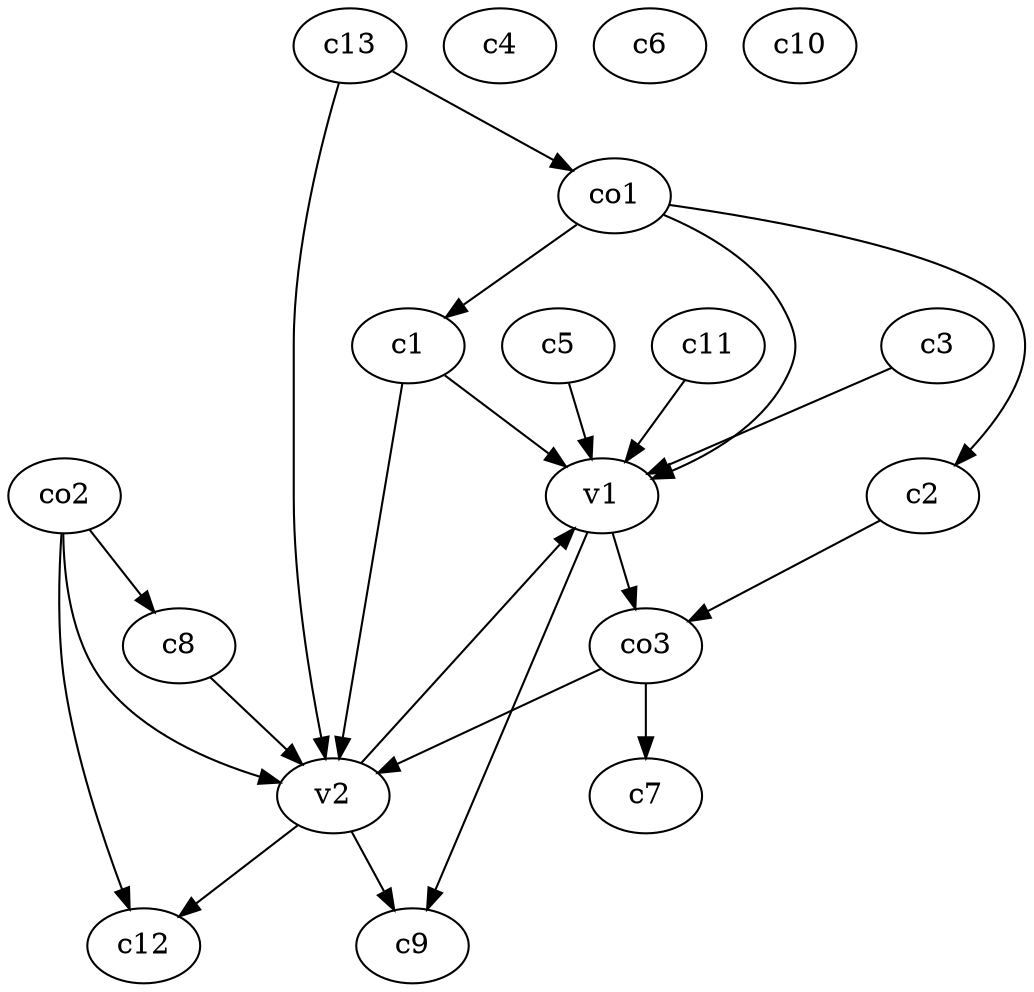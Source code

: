 strict digraph  {
c1;
c2;
c3;
c4;
c5;
c6;
c7;
c8;
c9;
c10;
c11;
c12;
c13;
v1;
v2;
co1;
co2;
co3;
c1 -> v1  [weight=1];
c1 -> v2  [weight=1];
c2 -> co3  [weight=1];
c3 -> v1  [weight=1];
c5 -> v1  [weight=1];
c8 -> v2  [weight=1];
c11 -> v1  [weight=1];
c13 -> v2  [weight=1];
c13 -> co1  [weight=1];
v1 -> c9  [weight=1];
v1 -> co3  [weight=1];
v2 -> c12  [weight=1];
v2 -> c9  [weight=1];
v2 -> v1  [weight=1];
co1 -> c1  [weight=1];
co1 -> c2  [weight=1];
co1 -> v1  [weight=1];
co2 -> c12  [weight=1];
co2 -> c8  [weight=1];
co2 -> v2  [weight=1];
co3 -> c7  [weight=1];
co3 -> v2  [weight=1];
}
